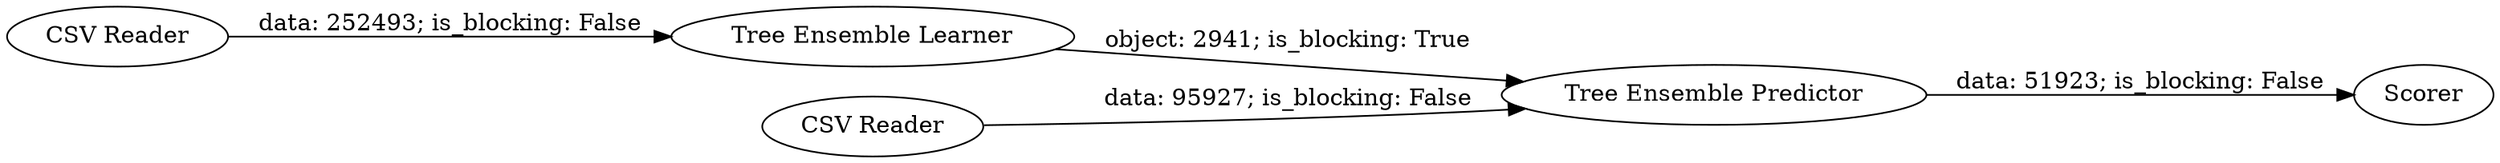 digraph {
	"-1041391404065183435_107" [label=Scorer]
	"-1041391404065183435_111" [label="Tree Ensemble Predictor"]
	"-1041391404065183435_112" [label="Tree Ensemble Learner"]
	"-1041391404065183435_1" [label="CSV Reader"]
	"-1041391404065183435_2" [label="CSV Reader"]
	"-1041391404065183435_1" -> "-1041391404065183435_111" [label="data: 95927; is_blocking: False"]
	"-1041391404065183435_2" -> "-1041391404065183435_112" [label="data: 252493; is_blocking: False"]
	"-1041391404065183435_111" -> "-1041391404065183435_107" [label="data: 51923; is_blocking: False"]
	"-1041391404065183435_112" -> "-1041391404065183435_111" [label="object: 2941; is_blocking: True"]
	rankdir=LR
}
